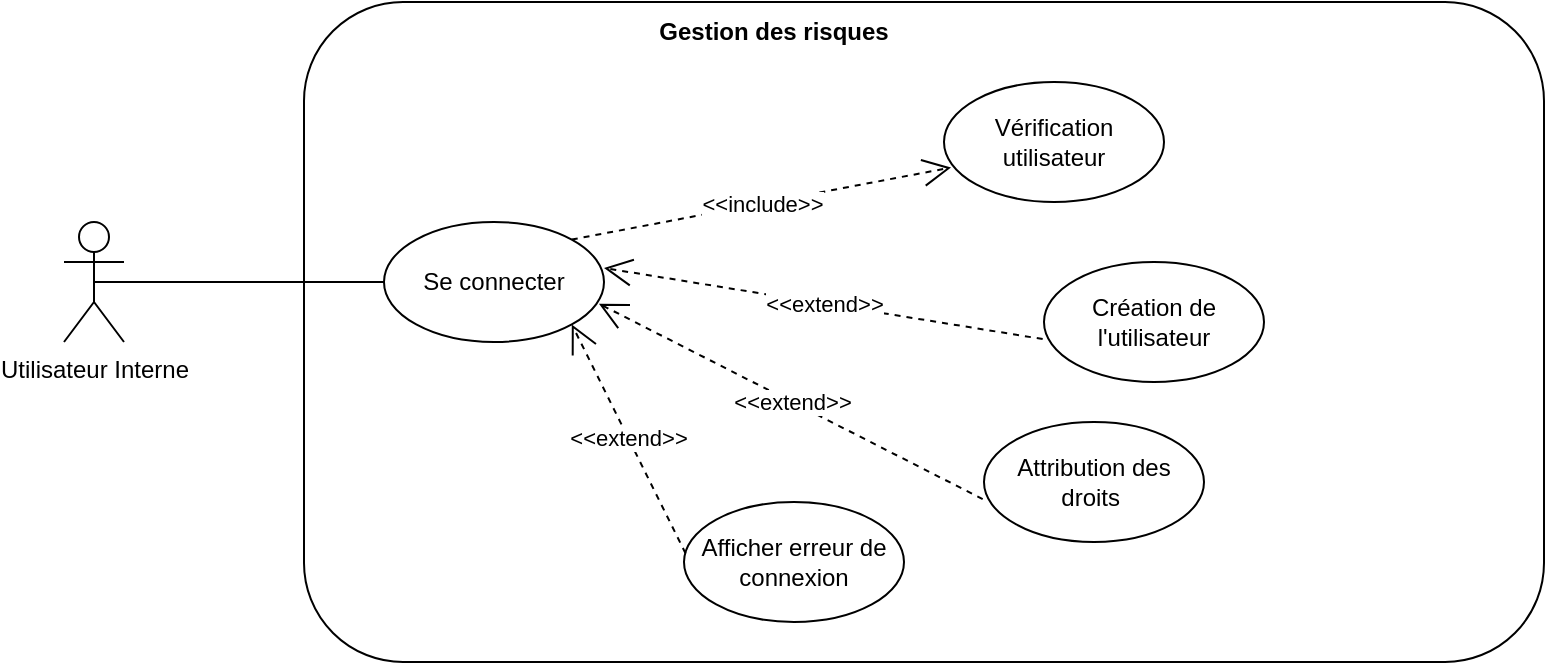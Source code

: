 <mxfile version="24.6.4" type="github">
  <diagram name="Page-1" id="hrDhvnOybsvmzDypRD5w">
    <mxGraphModel dx="1434" dy="738" grid="1" gridSize="10" guides="1" tooltips="1" connect="1" arrows="1" fold="1" page="1" pageScale="1" pageWidth="827" pageHeight="1169" math="0" shadow="0">
      <root>
        <mxCell id="0" />
        <mxCell id="1" parent="0" />
        <mxCell id="5zv4RI3l1GxS1fWlR7tb-1" value="" style="rounded=1;whiteSpace=wrap;html=1;" parent="1" vertex="1">
          <mxGeometry x="170" y="120" width="620" height="330" as="geometry" />
        </mxCell>
        <mxCell id="5zv4RI3l1GxS1fWlR7tb-2" value="Utilisateur Interne" style="shape=umlActor;verticalLabelPosition=bottom;verticalAlign=top;html=1;outlineConnect=0;" parent="1" vertex="1">
          <mxGeometry x="50" y="230" width="30" height="60" as="geometry" />
        </mxCell>
        <mxCell id="5zv4RI3l1GxS1fWlR7tb-3" value="Se connecter" style="ellipse;whiteSpace=wrap;html=1;" parent="1" vertex="1">
          <mxGeometry x="210" y="230" width="110" height="60" as="geometry" />
        </mxCell>
        <mxCell id="5zv4RI3l1GxS1fWlR7tb-4" value="Vérification utilisateur" style="ellipse;whiteSpace=wrap;html=1;" parent="1" vertex="1">
          <mxGeometry x="490" y="160" width="110" height="60" as="geometry" />
        </mxCell>
        <mxCell id="5zv4RI3l1GxS1fWlR7tb-5" value="Attribution des droits&amp;nbsp;" style="ellipse;whiteSpace=wrap;html=1;" parent="1" vertex="1">
          <mxGeometry x="510" y="330" width="110" height="60" as="geometry" />
        </mxCell>
        <mxCell id="5zv4RI3l1GxS1fWlR7tb-6" value="Afficher erreur de connexion" style="ellipse;whiteSpace=wrap;html=1;" parent="1" vertex="1">
          <mxGeometry x="360" y="370" width="110" height="60" as="geometry" />
        </mxCell>
        <mxCell id="5zv4RI3l1GxS1fWlR7tb-7" value="&amp;lt;&amp;lt;include&amp;gt;&amp;gt;" style="endArrow=open;endSize=12;dashed=1;html=1;rounded=0;entryX=0.032;entryY=0.713;entryDx=0;entryDy=0;entryPerimeter=0;exitX=1;exitY=0;exitDx=0;exitDy=0;" parent="1" source="5zv4RI3l1GxS1fWlR7tb-3" target="5zv4RI3l1GxS1fWlR7tb-4" edge="1">
          <mxGeometry width="160" relative="1" as="geometry">
            <mxPoint x="290" y="280" as="sourcePoint" />
            <mxPoint x="450" y="280" as="targetPoint" />
          </mxGeometry>
        </mxCell>
        <mxCell id="5zv4RI3l1GxS1fWlR7tb-8" value="&amp;lt;&amp;lt;extend&amp;gt;&amp;gt;" style="endArrow=open;endSize=12;dashed=1;html=1;rounded=0;exitX=-0.006;exitY=0.642;exitDx=0;exitDy=0;exitPerimeter=0;entryX=0.977;entryY=0.681;entryDx=0;entryDy=0;entryPerimeter=0;" parent="1" source="5zv4RI3l1GxS1fWlR7tb-5" target="5zv4RI3l1GxS1fWlR7tb-3" edge="1">
          <mxGeometry width="160" relative="1" as="geometry">
            <mxPoint x="380.0" y="352.007" as="sourcePoint" />
            <mxPoint x="310" y="270" as="targetPoint" />
          </mxGeometry>
        </mxCell>
        <mxCell id="5zv4RI3l1GxS1fWlR7tb-9" value="&amp;lt;&amp;lt;extend&amp;gt;&amp;gt;" style="endArrow=open;endSize=12;dashed=1;html=1;rounded=0;entryX=1;entryY=1;entryDx=0;entryDy=0;exitX=0.007;exitY=0.428;exitDx=0;exitDy=0;exitPerimeter=0;" parent="1" source="5zv4RI3l1GxS1fWlR7tb-6" target="5zv4RI3l1GxS1fWlR7tb-3" edge="1">
          <mxGeometry width="160" relative="1" as="geometry">
            <mxPoint x="473" y="389" as="sourcePoint" />
            <mxPoint x="314" y="420" as="targetPoint" />
          </mxGeometry>
        </mxCell>
        <mxCell id="5zv4RI3l1GxS1fWlR7tb-10" value="" style="endArrow=none;html=1;rounded=0;exitX=0.5;exitY=0.5;exitDx=0;exitDy=0;exitPerimeter=0;entryX=0;entryY=0.5;entryDx=0;entryDy=0;" parent="1" source="5zv4RI3l1GxS1fWlR7tb-2" target="5zv4RI3l1GxS1fWlR7tb-3" edge="1">
          <mxGeometry width="50" height="50" relative="1" as="geometry">
            <mxPoint x="320" y="410" as="sourcePoint" />
            <mxPoint x="370" y="360" as="targetPoint" />
          </mxGeometry>
        </mxCell>
        <mxCell id="5zv4RI3l1GxS1fWlR7tb-11" value="&lt;b&gt;Gestion des risques&lt;/b&gt;" style="text;html=1;align=center;verticalAlign=middle;whiteSpace=wrap;rounded=0;" parent="1" vertex="1">
          <mxGeometry x="340" y="120" width="130" height="30" as="geometry" />
        </mxCell>
        <mxCell id="5zv4RI3l1GxS1fWlR7tb-12" value="Création de l&#39;utilisateur" style="ellipse;whiteSpace=wrap;html=1;" parent="1" vertex="1">
          <mxGeometry x="540" y="250" width="110" height="60" as="geometry" />
        </mxCell>
        <mxCell id="5zv4RI3l1GxS1fWlR7tb-13" value="&amp;lt;&amp;lt;extend&amp;gt;&amp;gt;" style="endArrow=open;endSize=12;dashed=1;html=1;rounded=0;exitX=-0.006;exitY=0.642;exitDx=0;exitDy=0;exitPerimeter=0;" parent="1" source="5zv4RI3l1GxS1fWlR7tb-12" edge="1">
          <mxGeometry width="160" relative="1" as="geometry">
            <mxPoint x="380.0" y="282.007" as="sourcePoint" />
            <mxPoint x="320" y="253" as="targetPoint" />
          </mxGeometry>
        </mxCell>
      </root>
    </mxGraphModel>
  </diagram>
</mxfile>
